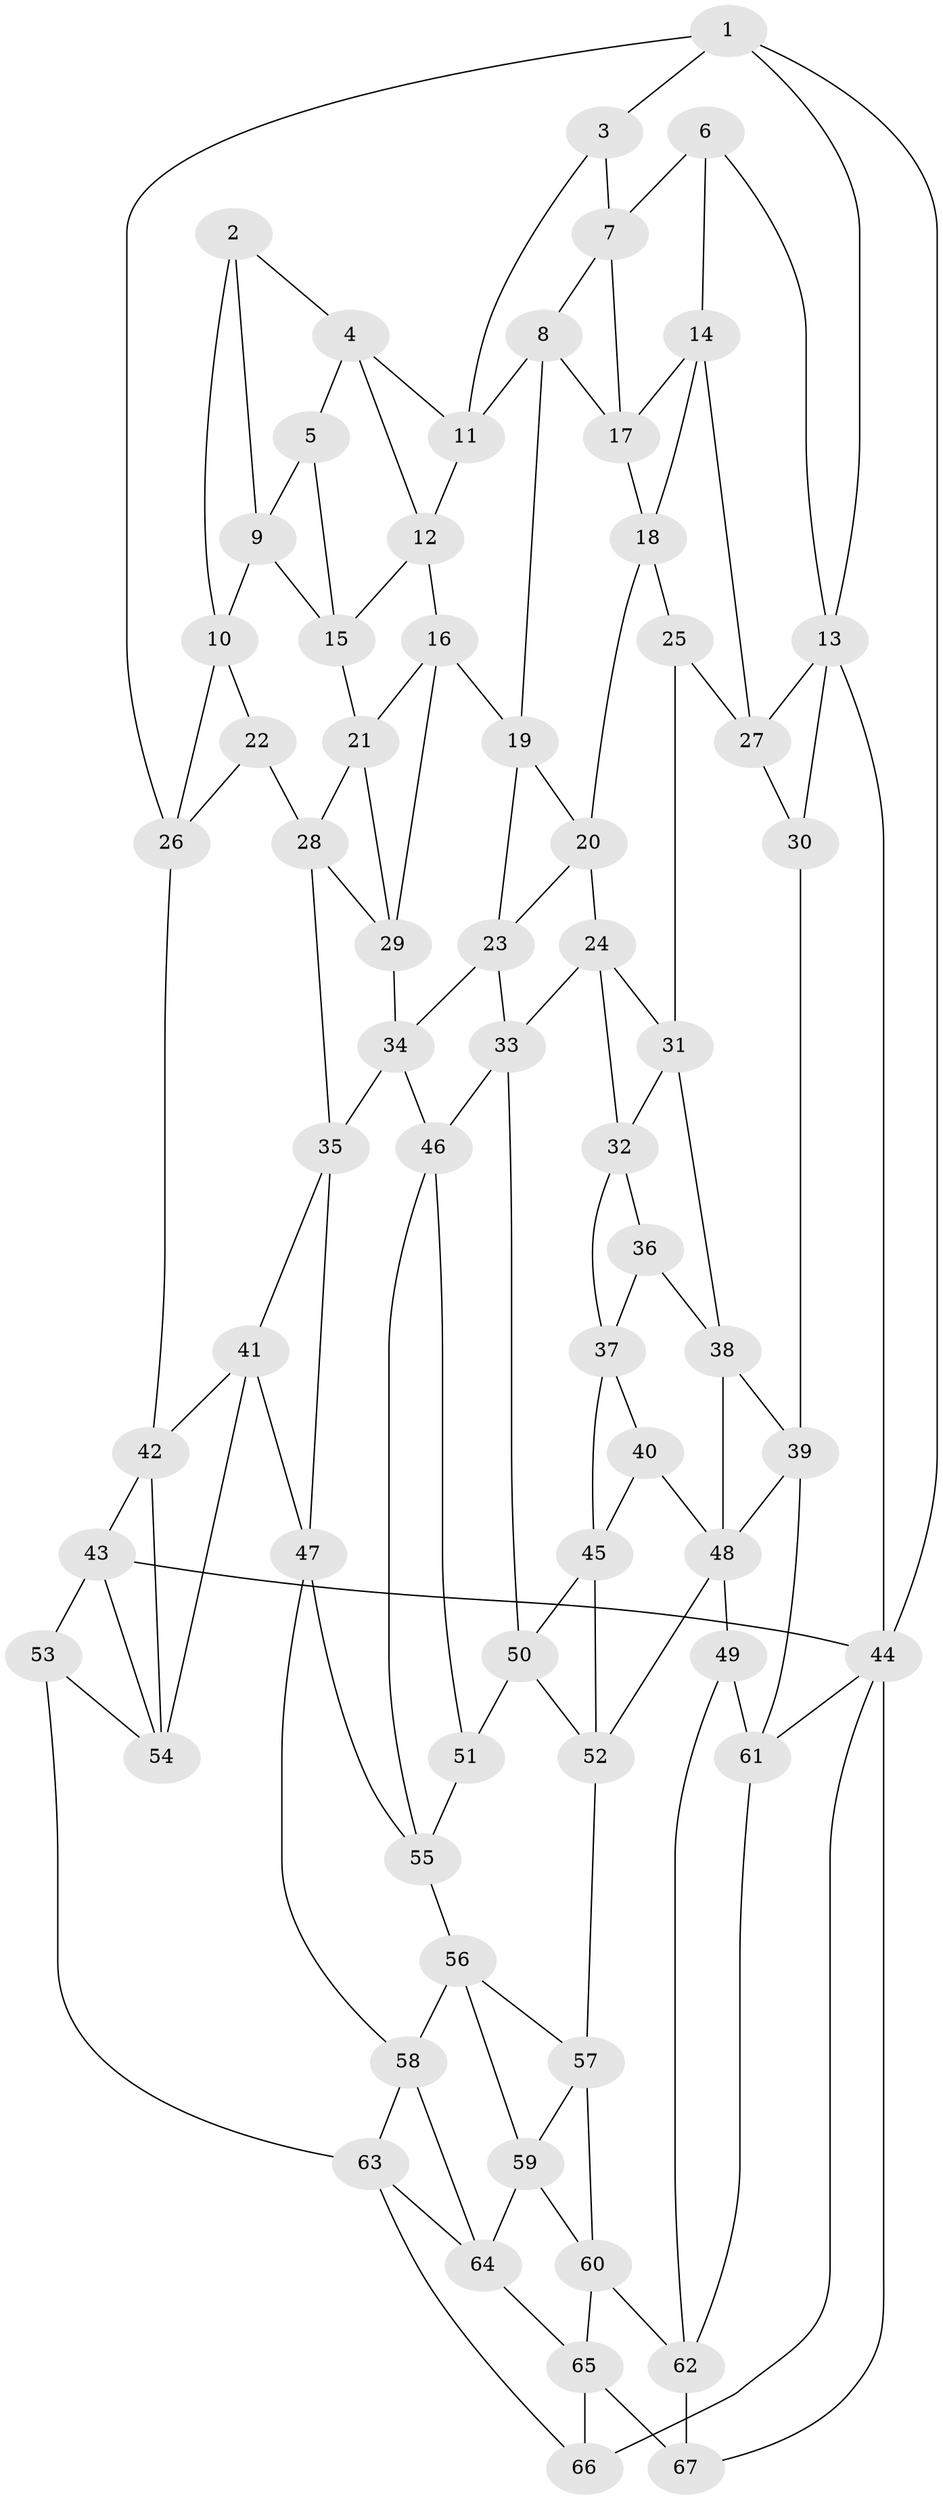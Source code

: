 // original degree distribution, {3: 0.014925373134328358, 6: 0.23134328358208955, 5: 0.5074626865671642, 4: 0.2462686567164179}
// Generated by graph-tools (version 1.1) at 2025/51/03/09/25 03:51:00]
// undirected, 67 vertices, 129 edges
graph export_dot {
graph [start="1"]
  node [color=gray90,style=filled];
  1;
  2;
  3;
  4;
  5;
  6;
  7;
  8;
  9;
  10;
  11;
  12;
  13;
  14;
  15;
  16;
  17;
  18;
  19;
  20;
  21;
  22;
  23;
  24;
  25;
  26;
  27;
  28;
  29;
  30;
  31;
  32;
  33;
  34;
  35;
  36;
  37;
  38;
  39;
  40;
  41;
  42;
  43;
  44;
  45;
  46;
  47;
  48;
  49;
  50;
  51;
  52;
  53;
  54;
  55;
  56;
  57;
  58;
  59;
  60;
  61;
  62;
  63;
  64;
  65;
  66;
  67;
  1 -- 3 [weight=1.0];
  1 -- 13 [weight=1.0];
  1 -- 26 [weight=1.0];
  1 -- 44 [weight=1.0];
  2 -- 4 [weight=1.0];
  2 -- 9 [weight=1.0];
  2 -- 10 [weight=1.0];
  3 -- 7 [weight=1.0];
  3 -- 11 [weight=1.0];
  4 -- 5 [weight=1.0];
  4 -- 11 [weight=1.0];
  4 -- 12 [weight=1.0];
  5 -- 9 [weight=1.0];
  5 -- 15 [weight=1.0];
  6 -- 7 [weight=1.0];
  6 -- 13 [weight=1.0];
  6 -- 14 [weight=1.0];
  7 -- 8 [weight=1.0];
  7 -- 17 [weight=1.0];
  8 -- 11 [weight=1.0];
  8 -- 17 [weight=1.0];
  8 -- 19 [weight=1.0];
  9 -- 10 [weight=1.0];
  9 -- 15 [weight=1.0];
  10 -- 22 [weight=1.0];
  10 -- 26 [weight=1.0];
  11 -- 12 [weight=1.0];
  12 -- 15 [weight=1.0];
  12 -- 16 [weight=1.0];
  13 -- 27 [weight=1.0];
  13 -- 30 [weight=1.0];
  13 -- 44 [weight=1.0];
  14 -- 17 [weight=1.0];
  14 -- 18 [weight=1.0];
  14 -- 27 [weight=1.0];
  15 -- 21 [weight=1.0];
  16 -- 19 [weight=1.0];
  16 -- 21 [weight=1.0];
  16 -- 29 [weight=1.0];
  17 -- 18 [weight=1.0];
  18 -- 20 [weight=1.0];
  18 -- 25 [weight=1.0];
  19 -- 20 [weight=1.0];
  19 -- 23 [weight=1.0];
  20 -- 23 [weight=1.0];
  20 -- 24 [weight=1.0];
  21 -- 28 [weight=1.0];
  21 -- 29 [weight=1.0];
  22 -- 26 [weight=1.0];
  22 -- 28 [weight=1.0];
  23 -- 33 [weight=1.0];
  23 -- 34 [weight=1.0];
  24 -- 31 [weight=1.0];
  24 -- 32 [weight=1.0];
  24 -- 33 [weight=1.0];
  25 -- 27 [weight=1.0];
  25 -- 31 [weight=1.0];
  26 -- 42 [weight=1.0];
  27 -- 30 [weight=1.0];
  28 -- 29 [weight=1.0];
  28 -- 35 [weight=1.0];
  29 -- 34 [weight=1.0];
  30 -- 39 [weight=1.0];
  31 -- 32 [weight=1.0];
  31 -- 38 [weight=1.0];
  32 -- 36 [weight=1.0];
  32 -- 37 [weight=1.0];
  33 -- 46 [weight=1.0];
  33 -- 50 [weight=1.0];
  34 -- 35 [weight=1.0];
  34 -- 46 [weight=1.0];
  35 -- 41 [weight=1.0];
  35 -- 47 [weight=1.0];
  36 -- 37 [weight=1.0];
  36 -- 38 [weight=1.0];
  37 -- 40 [weight=1.0];
  37 -- 45 [weight=1.0];
  38 -- 39 [weight=1.0];
  38 -- 48 [weight=1.0];
  39 -- 48 [weight=1.0];
  39 -- 61 [weight=1.0];
  40 -- 45 [weight=1.0];
  40 -- 48 [weight=1.0];
  41 -- 42 [weight=1.0];
  41 -- 47 [weight=1.0];
  41 -- 54 [weight=1.0];
  42 -- 43 [weight=1.0];
  42 -- 54 [weight=1.0];
  43 -- 44 [weight=1.0];
  43 -- 53 [weight=1.0];
  43 -- 54 [weight=1.0];
  44 -- 61 [weight=1.0];
  44 -- 66 [weight=1.0];
  44 -- 67 [weight=1.0];
  45 -- 50 [weight=1.0];
  45 -- 52 [weight=1.0];
  46 -- 51 [weight=1.0];
  46 -- 55 [weight=1.0];
  47 -- 55 [weight=1.0];
  47 -- 58 [weight=1.0];
  48 -- 49 [weight=1.0];
  48 -- 52 [weight=1.0];
  49 -- 61 [weight=1.0];
  49 -- 62 [weight=1.0];
  50 -- 51 [weight=1.0];
  50 -- 52 [weight=1.0];
  51 -- 55 [weight=1.0];
  52 -- 57 [weight=1.0];
  53 -- 54 [weight=1.0];
  53 -- 63 [weight=1.0];
  55 -- 56 [weight=1.0];
  56 -- 57 [weight=1.0];
  56 -- 58 [weight=1.0];
  56 -- 59 [weight=1.0];
  57 -- 59 [weight=1.0];
  57 -- 60 [weight=1.0];
  58 -- 63 [weight=1.0];
  58 -- 64 [weight=1.0];
  59 -- 60 [weight=1.0];
  59 -- 64 [weight=1.0];
  60 -- 62 [weight=1.0];
  60 -- 65 [weight=1.0];
  61 -- 62 [weight=1.0];
  62 -- 67 [weight=1.0];
  63 -- 64 [weight=1.0];
  63 -- 66 [weight=1.0];
  64 -- 65 [weight=1.0];
  65 -- 66 [weight=1.0];
  65 -- 67 [weight=1.0];
}
